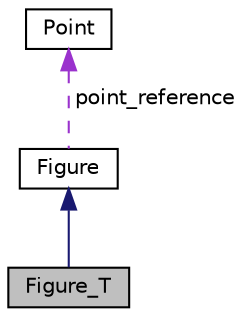 digraph "Figure_T"
{
  edge [fontname="Helvetica",fontsize="10",labelfontname="Helvetica",labelfontsize="10"];
  node [fontname="Helvetica",fontsize="10",shape=record];
  Node2 [label="Figure_T",height=0.2,width=0.4,color="black", fillcolor="grey75", style="filled", fontcolor="black"];
  Node3 -> Node2 [dir="back",color="midnightblue",fontsize="10",style="solid",fontname="Helvetica"];
  Node3 [label="Figure",height=0.2,width=0.4,color="black", fillcolor="white", style="filled",URL="$classFigure.html",tooltip="Abstract class to implement general behaviour of all the figures. "];
  Node4 -> Node3 [dir="back",color="darkorchid3",fontsize="10",style="dashed",label=" point_reference" ,fontname="Helvetica"];
  Node4 [label="Point",height=0.2,width=0.4,color="black", fillcolor="white", style="filled",URL="$classPoint.html",tooltip="Class of the two-dimensional point with its coordinates. "];
}
